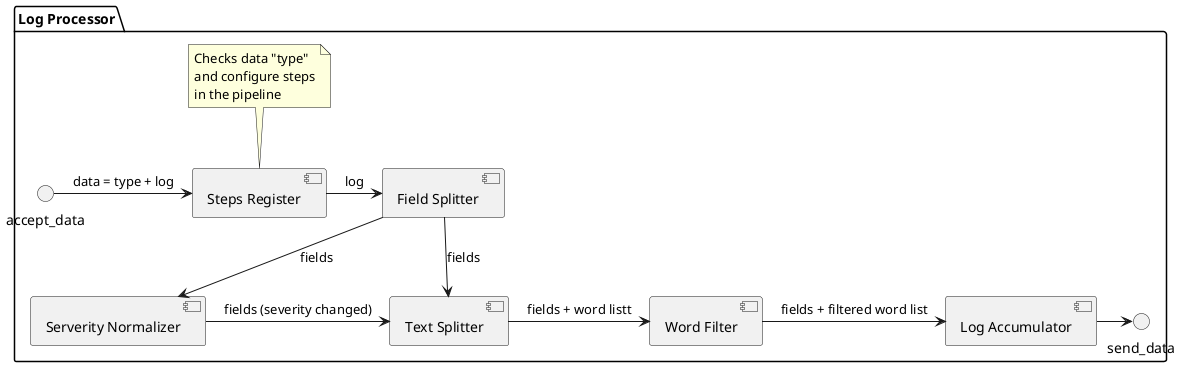 @startuml
skinparam linetype polyline
'skinparam linetype ortho

skinparam defaultFontName "Fira Code Retina"

package "Log Processor" {
interface accept_data
interface send_data
[Steps Register] as sr
[Field Splitter] as fs
[Serverity Normalizer] as sn
[Text Splitter] as ts
[Word Filter] as wf
[Log Accumulator] as la

accept_data -> sr : data = type + log
sr -> fs : log
fs --> sn : fields
fs -down-> ts : fields
sn -> ts : fields (severity changed)
ts -> wf : fields + word listt
wf -> la : fields + filtered word list
la -> send_data

'fs . sr
'sn . sr
'ts . sr
'wf . sr


note top of sr
  Checks data "type"
  and configure steps
  in the pipeline
end note


}


@enduml